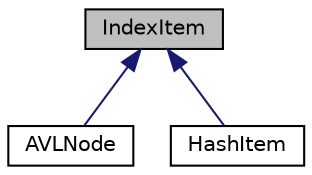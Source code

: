 digraph "IndexItem"
{
  edge [fontname="Helvetica",fontsize="10",labelfontname="Helvetica",labelfontsize="10"];
  node [fontname="Helvetica",fontsize="10",shape=record];
  Node1 [label="IndexItem",height=0.2,width=0.4,color="black", fillcolor="grey75", style="filled", fontcolor="black"];
  Node1 -> Node2 [dir="back",color="midnightblue",fontsize="10",style="solid",fontname="Helvetica"];
  Node2 [label="AVLNode",height=0.2,width=0.4,color="black", fillcolor="white", style="filled",URL="$classAVLNode.html"];
  Node1 -> Node3 [dir="back",color="midnightblue",fontsize="10",style="solid",fontname="Helvetica"];
  Node3 [label="HashItem",height=0.2,width=0.4,color="black", fillcolor="white", style="filled",URL="$classHashItem.html"];
}

